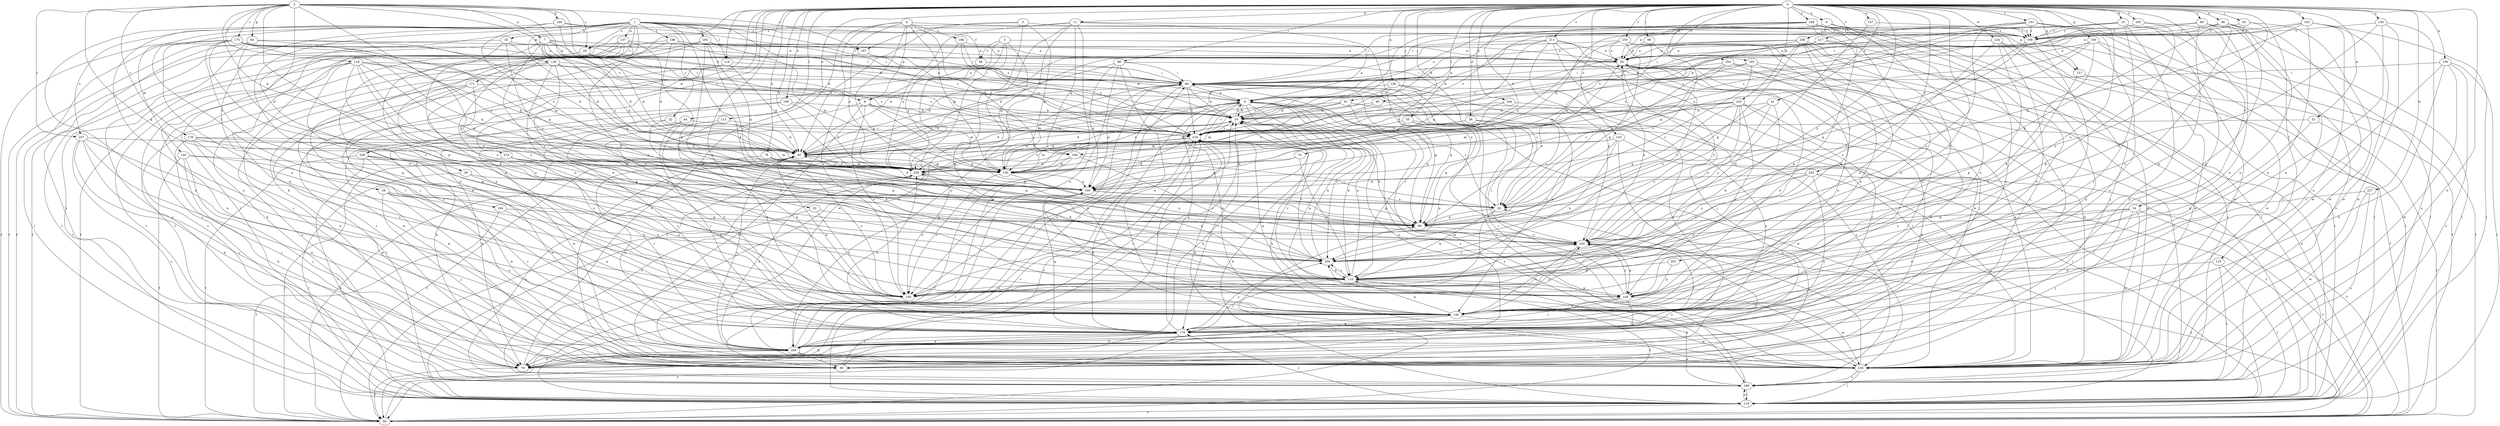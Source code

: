 strict digraph  {
0;
1;
2;
3;
4;
5;
6;
7;
8;
9;
11;
15;
18;
19;
22;
26;
28;
29;
32;
36;
39;
40;
41;
44;
48;
50;
52;
54;
55;
58;
59;
64;
69;
74;
78;
79;
86;
88;
89;
90;
91;
93;
98;
99;
100;
103;
106;
110;
113;
115;
116;
118;
119;
120;
126;
130;
136;
137;
140;
143;
146;
147;
150;
157;
159;
160;
165;
166;
168;
169;
171;
175;
178;
179;
183;
187;
188;
189;
191;
193;
194;
198;
199;
201;
205;
209;
211;
215;
217;
219;
224;
227;
228;
230;
235;
239;
244;
248;
250;
254;
255;
257;
258;
259;
0 -> 6  [label=a];
0 -> 11  [label=b];
0 -> 15  [label=b];
0 -> 32  [label=d];
0 -> 36  [label=d];
0 -> 41  [label=e];
0 -> 44  [label=e];
0 -> 48  [label=e];
0 -> 52  [label=f];
0 -> 54  [label=f];
0 -> 55  [label=f];
0 -> 74  [label=h];
0 -> 78  [label=h];
0 -> 79  [label=h];
0 -> 86  [label=i];
0 -> 88  [label=i];
0 -> 90  [label=j];
0 -> 91  [label=j];
0 -> 93  [label=j];
0 -> 98  [label=j];
0 -> 99  [label=j];
0 -> 100  [label=k];
0 -> 103  [label=k];
0 -> 106  [label=k];
0 -> 110  [label=k];
0 -> 113  [label=l];
0 -> 115  [label=l];
0 -> 116  [label=l];
0 -> 136  [label=n];
0 -> 143  [label=o];
0 -> 146  [label=o];
0 -> 147  [label=o];
0 -> 157  [label=p];
0 -> 160  [label=q];
0 -> 183  [label=s];
0 -> 191  [label=t];
0 -> 193  [label=t];
0 -> 201  [label=u];
0 -> 205  [label=u];
0 -> 211  [label=v];
0 -> 215  [label=v];
0 -> 217  [label=v];
0 -> 224  [label=w];
0 -> 227  [label=w];
0 -> 228  [label=w];
0 -> 230  [label=w];
0 -> 235  [label=x];
0 -> 239  [label=x];
0 -> 244  [label=y];
0 -> 248  [label=y];
0 -> 250  [label=y];
0 -> 254  [label=z];
0 -> 255  [label=z];
1 -> 18  [label=b];
1 -> 22  [label=c];
1 -> 26  [label=c];
1 -> 28  [label=c];
1 -> 39  [label=d];
1 -> 58  [label=f];
1 -> 116  [label=l];
1 -> 120  [label=m];
1 -> 126  [label=m];
1 -> 137  [label=n];
1 -> 140  [label=n];
1 -> 150  [label=o];
1 -> 157  [label=p];
1 -> 165  [label=q];
1 -> 171  [label=r];
1 -> 187  [label=s];
1 -> 194  [label=t];
1 -> 198  [label=t];
1 -> 199  [label=t];
1 -> 209  [label=u];
1 -> 219  [label=v];
1 -> 250  [label=y];
1 -> 257  [label=z];
2 -> 7  [label=a];
2 -> 8  [label=a];
2 -> 19  [label=b];
2 -> 28  [label=c];
2 -> 40  [label=d];
2 -> 64  [label=g];
2 -> 69  [label=g];
2 -> 118  [label=l];
2 -> 119  [label=l];
2 -> 159  [label=p];
2 -> 166  [label=q];
2 -> 175  [label=r];
2 -> 178  [label=r];
2 -> 187  [label=s];
2 -> 219  [label=v];
2 -> 250  [label=y];
2 -> 257  [label=z];
3 -> 28  [label=c];
3 -> 130  [label=m];
3 -> 159  [label=p];
3 -> 187  [label=s];
3 -> 199  [label=t];
4 -> 8  [label=a];
4 -> 69  [label=g];
4 -> 130  [label=m];
4 -> 150  [label=o];
4 -> 168  [label=q];
4 -> 188  [label=s];
4 -> 189  [label=s];
4 -> 199  [label=t];
4 -> 239  [label=x];
5 -> 8  [label=a];
5 -> 9  [label=a];
5 -> 58  [label=f];
5 -> 59  [label=f];
5 -> 130  [label=m];
5 -> 230  [label=w];
6 -> 50  [label=e];
6 -> 79  [label=h];
6 -> 89  [label=i];
6 -> 99  [label=j];
6 -> 140  [label=n];
6 -> 168  [label=q];
6 -> 258  [label=z];
7 -> 9  [label=a];
7 -> 19  [label=b];
7 -> 40  [label=d];
7 -> 50  [label=e];
7 -> 89  [label=i];
7 -> 119  [label=l];
7 -> 140  [label=n];
7 -> 219  [label=v];
7 -> 239  [label=x];
7 -> 250  [label=y];
8 -> 19  [label=b];
8 -> 69  [label=g];
8 -> 130  [label=m];
8 -> 150  [label=o];
8 -> 179  [label=r];
8 -> 230  [label=w];
9 -> 19  [label=b];
9 -> 29  [label=c];
9 -> 40  [label=d];
9 -> 110  [label=k];
9 -> 140  [label=n];
9 -> 179  [label=r];
9 -> 189  [label=s];
9 -> 219  [label=v];
9 -> 230  [label=w];
9 -> 259  [label=z];
11 -> 40  [label=d];
11 -> 79  [label=h];
11 -> 168  [label=q];
11 -> 199  [label=t];
11 -> 209  [label=u];
11 -> 230  [label=w];
11 -> 239  [label=x];
11 -> 250  [label=y];
15 -> 79  [label=h];
15 -> 89  [label=i];
15 -> 99  [label=j];
15 -> 179  [label=r];
15 -> 189  [label=s];
15 -> 199  [label=t];
15 -> 219  [label=v];
15 -> 239  [label=x];
18 -> 29  [label=c];
18 -> 40  [label=d];
18 -> 50  [label=e];
18 -> 59  [label=f];
18 -> 259  [label=z];
19 -> 9  [label=a];
19 -> 40  [label=d];
19 -> 159  [label=p];
19 -> 219  [label=v];
22 -> 40  [label=d];
22 -> 110  [label=k];
22 -> 219  [label=v];
22 -> 230  [label=w];
26 -> 29  [label=c];
26 -> 99  [label=j];
26 -> 110  [label=k];
26 -> 179  [label=r];
26 -> 209  [label=u];
28 -> 19  [label=b];
28 -> 40  [label=d];
28 -> 59  [label=f];
29 -> 69  [label=g];
29 -> 89  [label=i];
29 -> 110  [label=k];
29 -> 150  [label=o];
32 -> 59  [label=f];
32 -> 159  [label=p];
32 -> 219  [label=v];
36 -> 29  [label=c];
36 -> 119  [label=l];
36 -> 219  [label=v];
36 -> 239  [label=x];
39 -> 119  [label=l];
39 -> 150  [label=o];
39 -> 169  [label=q];
40 -> 19  [label=b];
40 -> 59  [label=f];
40 -> 89  [label=i];
40 -> 99  [label=j];
40 -> 130  [label=m];
40 -> 150  [label=o];
40 -> 209  [label=u];
40 -> 239  [label=x];
41 -> 19  [label=b];
41 -> 29  [label=c];
41 -> 110  [label=k];
41 -> 250  [label=y];
44 -> 79  [label=h];
44 -> 140  [label=n];
44 -> 179  [label=r];
44 -> 219  [label=v];
44 -> 230  [label=w];
48 -> 19  [label=b];
48 -> 69  [label=g];
48 -> 140  [label=n];
48 -> 150  [label=o];
48 -> 159  [label=p];
48 -> 199  [label=t];
48 -> 230  [label=w];
50 -> 89  [label=i];
50 -> 140  [label=n];
50 -> 179  [label=r];
50 -> 230  [label=w];
50 -> 250  [label=y];
50 -> 259  [label=z];
52 -> 69  [label=g];
52 -> 119  [label=l];
52 -> 150  [label=o];
54 -> 59  [label=f];
54 -> 69  [label=g];
54 -> 99  [label=j];
54 -> 140  [label=n];
54 -> 230  [label=w];
54 -> 250  [label=y];
55 -> 69  [label=g];
55 -> 130  [label=m];
55 -> 150  [label=o];
55 -> 219  [label=v];
55 -> 230  [label=w];
58 -> 89  [label=i];
58 -> 150  [label=o];
59 -> 40  [label=d];
59 -> 50  [label=e];
59 -> 69  [label=g];
59 -> 219  [label=v];
59 -> 250  [label=y];
64 -> 40  [label=d];
64 -> 50  [label=e];
64 -> 59  [label=f];
64 -> 79  [label=h];
64 -> 110  [label=k];
64 -> 169  [label=q];
64 -> 189  [label=s];
69 -> 50  [label=e];
69 -> 250  [label=y];
74 -> 110  [label=k];
74 -> 130  [label=m];
74 -> 169  [label=q];
78 -> 69  [label=g];
78 -> 130  [label=m];
78 -> 209  [label=u];
78 -> 239  [label=x];
79 -> 59  [label=f];
79 -> 239  [label=x];
86 -> 89  [label=i];
86 -> 119  [label=l];
86 -> 140  [label=n];
86 -> 159  [label=p];
86 -> 179  [label=r];
86 -> 199  [label=t];
88 -> 29  [label=c];
88 -> 50  [label=e];
88 -> 130  [label=m];
89 -> 9  [label=a];
89 -> 19  [label=b];
89 -> 69  [label=g];
89 -> 99  [label=j];
89 -> 130  [label=m];
89 -> 169  [label=q];
89 -> 209  [label=u];
89 -> 219  [label=v];
90 -> 19  [label=b];
90 -> 130  [label=m];
90 -> 179  [label=r];
91 -> 19  [label=b];
91 -> 40  [label=d];
91 -> 69  [label=g];
91 -> 130  [label=m];
91 -> 209  [label=u];
93 -> 199  [label=t];
93 -> 219  [label=v];
93 -> 230  [label=w];
93 -> 259  [label=z];
98 -> 29  [label=c];
98 -> 40  [label=d];
98 -> 89  [label=i];
98 -> 140  [label=n];
98 -> 150  [label=o];
98 -> 169  [label=q];
99 -> 9  [label=a];
99 -> 19  [label=b];
99 -> 219  [label=v];
99 -> 250  [label=y];
100 -> 79  [label=h];
100 -> 89  [label=i];
100 -> 119  [label=l];
100 -> 179  [label=r];
100 -> 189  [label=s];
100 -> 230  [label=w];
103 -> 19  [label=b];
103 -> 69  [label=g];
103 -> 79  [label=h];
103 -> 130  [label=m];
103 -> 150  [label=o];
103 -> 179  [label=r];
103 -> 219  [label=v];
103 -> 250  [label=y];
103 -> 259  [label=z];
106 -> 19  [label=b];
106 -> 79  [label=h];
106 -> 119  [label=l];
106 -> 239  [label=x];
110 -> 9  [label=a];
110 -> 40  [label=d];
110 -> 59  [label=f];
110 -> 89  [label=i];
110 -> 150  [label=o];
110 -> 159  [label=p];
110 -> 179  [label=r];
110 -> 219  [label=v];
110 -> 250  [label=y];
110 -> 259  [label=z];
113 -> 140  [label=n];
113 -> 179  [label=r];
113 -> 219  [label=v];
115 -> 110  [label=k];
115 -> 119  [label=l];
115 -> 189  [label=s];
116 -> 40  [label=d];
116 -> 79  [label=h];
116 -> 89  [label=i];
116 -> 179  [label=r];
118 -> 40  [label=d];
118 -> 69  [label=g];
118 -> 89  [label=i];
118 -> 119  [label=l];
118 -> 159  [label=p];
118 -> 169  [label=q];
118 -> 209  [label=u];
118 -> 219  [label=v];
118 -> 250  [label=y];
118 -> 259  [label=z];
119 -> 19  [label=b];
119 -> 59  [label=f];
119 -> 179  [label=r];
119 -> 189  [label=s];
119 -> 219  [label=v];
120 -> 59  [label=f];
120 -> 79  [label=h];
120 -> 99  [label=j];
120 -> 239  [label=x];
120 -> 259  [label=z];
126 -> 40  [label=d];
126 -> 89  [label=i];
126 -> 110  [label=k];
126 -> 140  [label=n];
126 -> 169  [label=q];
126 -> 189  [label=s];
126 -> 219  [label=v];
126 -> 259  [label=z];
130 -> 9  [label=a];
130 -> 110  [label=k];
130 -> 150  [label=o];
130 -> 169  [label=q];
136 -> 9  [label=a];
136 -> 69  [label=g];
136 -> 140  [label=n];
136 -> 189  [label=s];
136 -> 219  [label=v];
136 -> 239  [label=x];
137 -> 50  [label=e];
137 -> 59  [label=f];
137 -> 69  [label=g];
137 -> 99  [label=j];
137 -> 110  [label=k];
137 -> 140  [label=n];
137 -> 150  [label=o];
137 -> 189  [label=s];
140 -> 40  [label=d];
140 -> 50  [label=e];
140 -> 79  [label=h];
140 -> 110  [label=k];
140 -> 169  [label=q];
140 -> 179  [label=r];
140 -> 230  [label=w];
140 -> 250  [label=y];
143 -> 40  [label=d];
143 -> 59  [label=f];
143 -> 79  [label=h];
143 -> 110  [label=k];
143 -> 239  [label=x];
143 -> 259  [label=z];
146 -> 140  [label=n];
146 -> 189  [label=s];
146 -> 199  [label=t];
146 -> 230  [label=w];
146 -> 259  [label=z];
147 -> 150  [label=o];
147 -> 199  [label=t];
150 -> 19  [label=b];
157 -> 59  [label=f];
157 -> 150  [label=o];
159 -> 89  [label=i];
159 -> 140  [label=n];
159 -> 179  [label=r];
159 -> 209  [label=u];
159 -> 230  [label=w];
159 -> 250  [label=y];
160 -> 29  [label=c];
160 -> 50  [label=e];
160 -> 110  [label=k];
160 -> 119  [label=l];
160 -> 169  [label=q];
160 -> 230  [label=w];
165 -> 29  [label=c];
165 -> 50  [label=e];
165 -> 130  [label=m];
165 -> 140  [label=n];
165 -> 169  [label=q];
165 -> 179  [label=r];
165 -> 259  [label=z];
166 -> 19  [label=b];
166 -> 89  [label=i];
166 -> 199  [label=t];
166 -> 209  [label=u];
166 -> 239  [label=x];
168 -> 29  [label=c];
168 -> 59  [label=f];
168 -> 130  [label=m];
168 -> 239  [label=x];
168 -> 259  [label=z];
169 -> 29  [label=c];
169 -> 40  [label=d];
169 -> 69  [label=g];
169 -> 119  [label=l];
171 -> 9  [label=a];
171 -> 99  [label=j];
171 -> 159  [label=p];
171 -> 189  [label=s];
171 -> 230  [label=w];
175 -> 50  [label=e];
175 -> 59  [label=f];
175 -> 119  [label=l];
175 -> 130  [label=m];
175 -> 150  [label=o];
175 -> 159  [label=p];
175 -> 169  [label=q];
175 -> 219  [label=v];
175 -> 239  [label=x];
175 -> 259  [label=z];
178 -> 40  [label=d];
178 -> 99  [label=j];
178 -> 130  [label=m];
178 -> 150  [label=o];
178 -> 230  [label=w];
178 -> 239  [label=x];
179 -> 9  [label=a];
179 -> 59  [label=f];
179 -> 79  [label=h];
179 -> 169  [label=q];
179 -> 209  [label=u];
179 -> 239  [label=x];
179 -> 259  [label=z];
183 -> 50  [label=e];
183 -> 119  [label=l];
183 -> 140  [label=n];
183 -> 169  [label=q];
183 -> 199  [label=t];
183 -> 209  [label=u];
183 -> 230  [label=w];
187 -> 89  [label=i];
187 -> 119  [label=l];
187 -> 219  [label=v];
188 -> 19  [label=b];
188 -> 50  [label=e];
188 -> 219  [label=v];
188 -> 239  [label=x];
189 -> 89  [label=i];
189 -> 110  [label=k];
189 -> 119  [label=l];
189 -> 239  [label=x];
191 -> 119  [label=l];
191 -> 199  [label=t];
191 -> 209  [label=u];
191 -> 219  [label=v];
191 -> 230  [label=w];
191 -> 239  [label=x];
191 -> 259  [label=z];
193 -> 29  [label=c];
193 -> 89  [label=i];
193 -> 119  [label=l];
193 -> 130  [label=m];
193 -> 189  [label=s];
194 -> 59  [label=f];
194 -> 69  [label=g];
194 -> 140  [label=n];
198 -> 9  [label=a];
198 -> 40  [label=d];
198 -> 50  [label=e];
198 -> 89  [label=i];
198 -> 119  [label=l];
198 -> 150  [label=o];
199 -> 50  [label=e];
199 -> 59  [label=f];
199 -> 69  [label=g];
199 -> 179  [label=r];
199 -> 230  [label=w];
199 -> 250  [label=y];
201 -> 110  [label=k];
201 -> 159  [label=p];
205 -> 119  [label=l];
205 -> 159  [label=p];
205 -> 199  [label=t];
205 -> 219  [label=v];
209 -> 19  [label=b];
209 -> 79  [label=h];
209 -> 89  [label=i];
209 -> 99  [label=j];
209 -> 179  [label=r];
209 -> 219  [label=v];
209 -> 230  [label=w];
209 -> 239  [label=x];
211 -> 19  [label=b];
211 -> 40  [label=d];
211 -> 50  [label=e];
211 -> 99  [label=j];
211 -> 119  [label=l];
211 -> 169  [label=q];
211 -> 230  [label=w];
211 -> 250  [label=y];
215 -> 59  [label=f];
215 -> 69  [label=g];
215 -> 130  [label=m];
215 -> 140  [label=n];
215 -> 179  [label=r];
217 -> 9  [label=a];
217 -> 50  [label=e];
217 -> 89  [label=i];
217 -> 99  [label=j];
217 -> 230  [label=w];
219 -> 40  [label=d];
219 -> 130  [label=m];
219 -> 140  [label=n];
219 -> 169  [label=q];
219 -> 179  [label=r];
219 -> 230  [label=w];
224 -> 50  [label=e];
224 -> 59  [label=f];
224 -> 119  [label=l];
224 -> 140  [label=n];
224 -> 159  [label=p];
224 -> 259  [label=z];
227 -> 29  [label=c];
227 -> 189  [label=s];
227 -> 230  [label=w];
228 -> 59  [label=f];
228 -> 119  [label=l];
228 -> 130  [label=m];
228 -> 140  [label=n];
228 -> 209  [label=u];
228 -> 230  [label=w];
230 -> 19  [label=b];
230 -> 29  [label=c];
230 -> 50  [label=e];
230 -> 89  [label=i];
230 -> 119  [label=l];
230 -> 189  [label=s];
230 -> 259  [label=z];
235 -> 59  [label=f];
235 -> 150  [label=o];
235 -> 169  [label=q];
235 -> 209  [label=u];
235 -> 230  [label=w];
235 -> 250  [label=y];
235 -> 259  [label=z];
239 -> 19  [label=b];
239 -> 150  [label=o];
239 -> 169  [label=q];
244 -> 19  [label=b];
244 -> 119  [label=l];
244 -> 239  [label=x];
248 -> 9  [label=a];
248 -> 19  [label=b];
248 -> 40  [label=d];
248 -> 99  [label=j];
248 -> 119  [label=l];
248 -> 140  [label=n];
248 -> 159  [label=p];
248 -> 179  [label=r];
248 -> 199  [label=t];
248 -> 219  [label=v];
250 -> 19  [label=b];
250 -> 50  [label=e];
250 -> 140  [label=n];
250 -> 159  [label=p];
250 -> 179  [label=r];
250 -> 239  [label=x];
250 -> 259  [label=z];
254 -> 29  [label=c];
254 -> 79  [label=h];
254 -> 89  [label=i];
254 -> 119  [label=l];
254 -> 169  [label=q];
255 -> 40  [label=d];
255 -> 50  [label=e];
255 -> 69  [label=g];
255 -> 99  [label=j];
255 -> 140  [label=n];
255 -> 239  [label=x];
257 -> 40  [label=d];
257 -> 79  [label=h];
257 -> 99  [label=j];
257 -> 140  [label=n];
257 -> 189  [label=s];
257 -> 230  [label=w];
258 -> 9  [label=a];
258 -> 50  [label=e];
258 -> 69  [label=g];
258 -> 110  [label=k];
258 -> 130  [label=m];
258 -> 140  [label=n];
258 -> 150  [label=o];
258 -> 189  [label=s];
258 -> 219  [label=v];
259 -> 19  [label=b];
259 -> 110  [label=k];
259 -> 219  [label=v];
}
